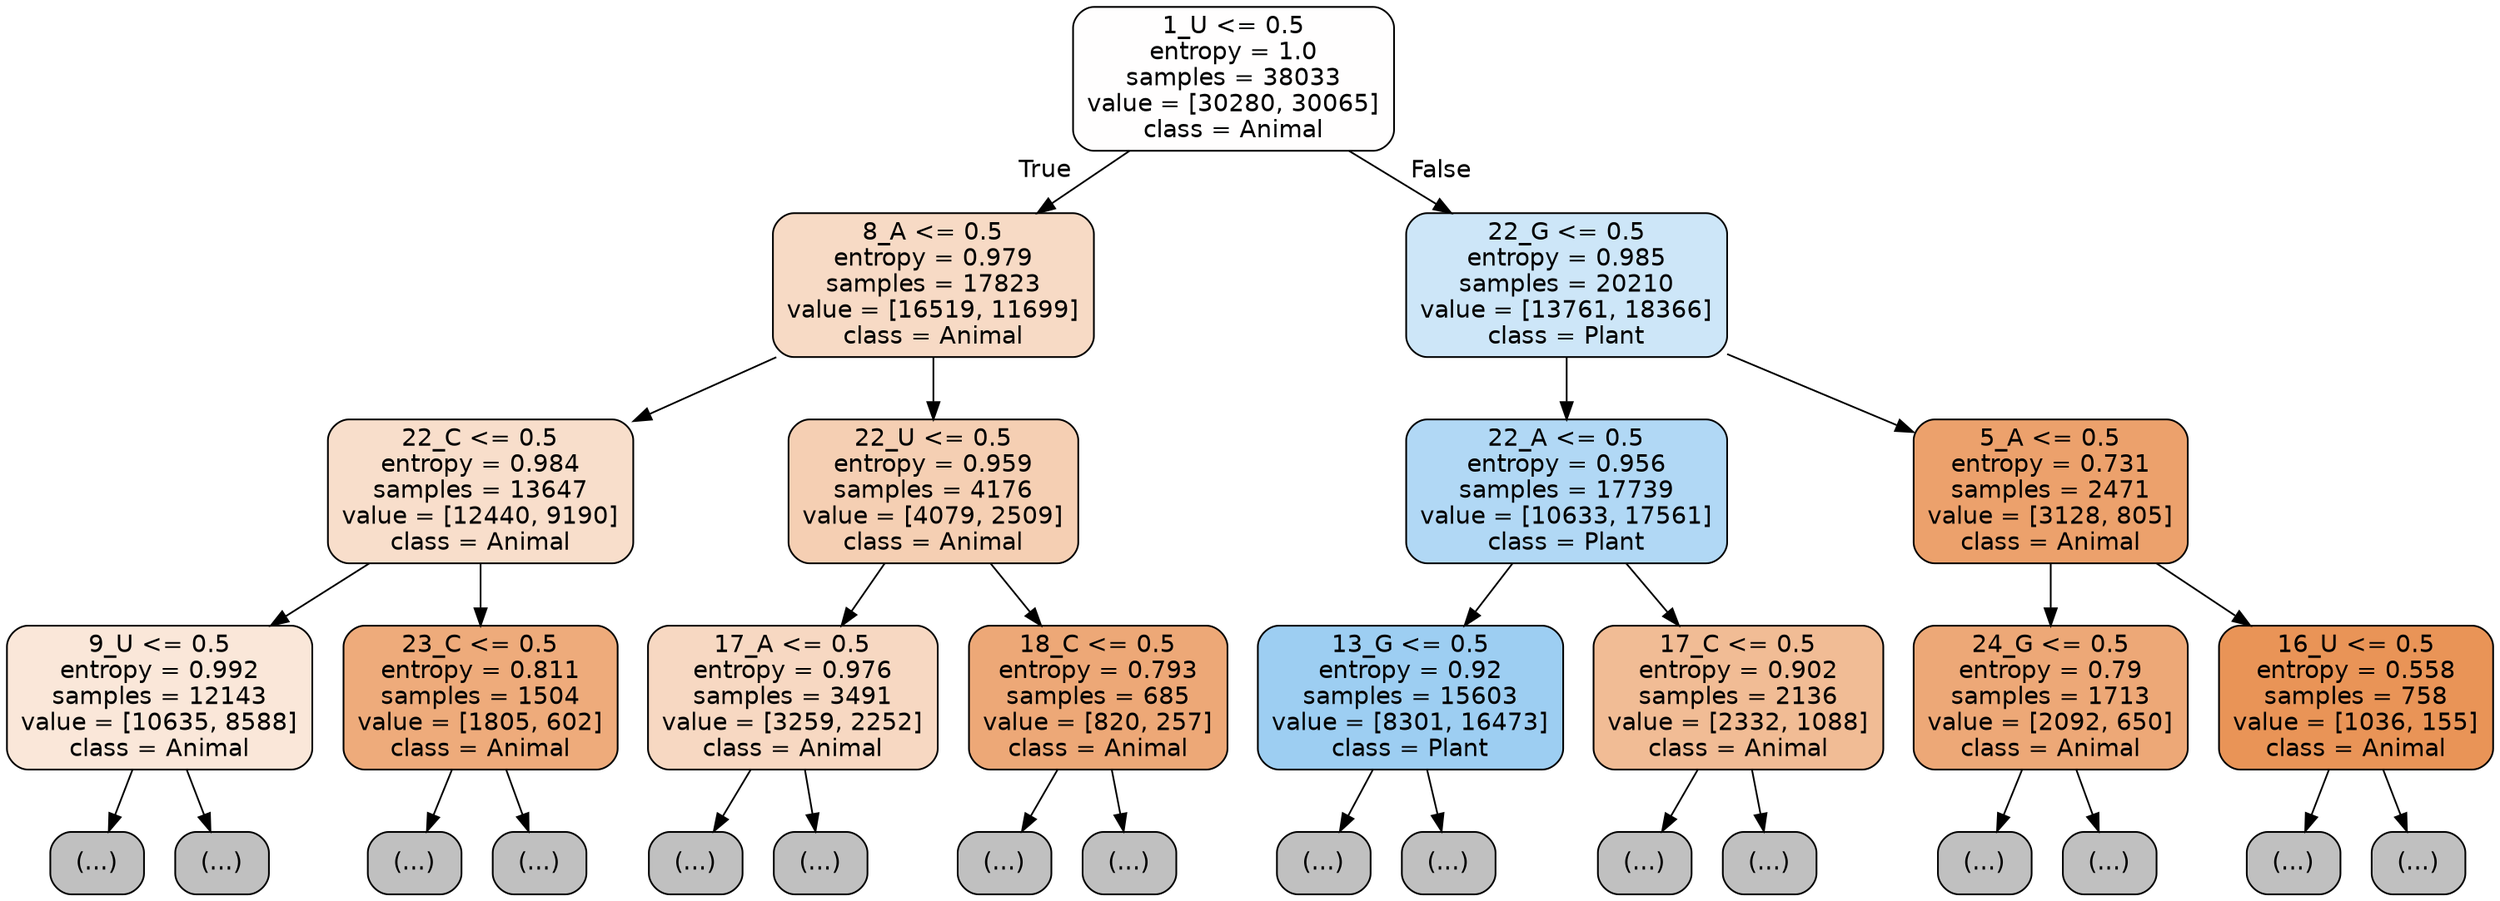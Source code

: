 digraph Tree {
node [shape=box, style="filled, rounded", color="black", fontname="helvetica"] ;
edge [fontname="helvetica"] ;
0 [label="1_U <= 0.5\nentropy = 1.0\nsamples = 38033\nvalue = [30280, 30065]\nclass = Animal", fillcolor="#fffefe"] ;
1 [label="8_A <= 0.5\nentropy = 0.979\nsamples = 17823\nvalue = [16519, 11699]\nclass = Animal", fillcolor="#f7dac5"] ;
0 -> 1 [labeldistance=2.5, labelangle=45, headlabel="True"] ;
2 [label="22_C <= 0.5\nentropy = 0.984\nsamples = 13647\nvalue = [12440, 9190]\nclass = Animal", fillcolor="#f8decb"] ;
1 -> 2 ;
3 [label="9_U <= 0.5\nentropy = 0.992\nsamples = 12143\nvalue = [10635, 8588]\nclass = Animal", fillcolor="#fae7d9"] ;
2 -> 3 ;
4 [label="(...)", fillcolor="#C0C0C0"] ;
3 -> 4 ;
4697 [label="(...)", fillcolor="#C0C0C0"] ;
3 -> 4697 ;
6602 [label="23_C <= 0.5\nentropy = 0.811\nsamples = 1504\nvalue = [1805, 602]\nclass = Animal", fillcolor="#eeab7b"] ;
2 -> 6602 ;
6603 [label="(...)", fillcolor="#C0C0C0"] ;
6602 -> 6603 ;
7284 [label="(...)", fillcolor="#C0C0C0"] ;
6602 -> 7284 ;
7367 [label="22_U <= 0.5\nentropy = 0.959\nsamples = 4176\nvalue = [4079, 2509]\nclass = Animal", fillcolor="#f5cfb3"] ;
1 -> 7367 ;
7368 [label="17_A <= 0.5\nentropy = 0.976\nsamples = 3491\nvalue = [3259, 2252]\nclass = Animal", fillcolor="#f7d8c2"] ;
7367 -> 7368 ;
7369 [label="(...)", fillcolor="#C0C0C0"] ;
7368 -> 7369 ;
8936 [label="(...)", fillcolor="#C0C0C0"] ;
7368 -> 8936 ;
9355 [label="18_C <= 0.5\nentropy = 0.793\nsamples = 685\nvalue = [820, 257]\nclass = Animal", fillcolor="#eda877"] ;
7367 -> 9355 ;
9356 [label="(...)", fillcolor="#C0C0C0"] ;
9355 -> 9356 ;
9583 [label="(...)", fillcolor="#C0C0C0"] ;
9355 -> 9583 ;
9642 [label="22_G <= 0.5\nentropy = 0.985\nsamples = 20210\nvalue = [13761, 18366]\nclass = Plant", fillcolor="#cde6f8"] ;
0 -> 9642 [labeldistance=2.5, labelangle=-45, headlabel="False"] ;
9643 [label="22_A <= 0.5\nentropy = 0.956\nsamples = 17739\nvalue = [10633, 17561]\nclass = Plant", fillcolor="#b1d8f5"] ;
9642 -> 9643 ;
9644 [label="13_G <= 0.5\nentropy = 0.92\nsamples = 15603\nvalue = [8301, 16473]\nclass = Plant", fillcolor="#9dcef2"] ;
9643 -> 9644 ;
9645 [label="(...)", fillcolor="#C0C0C0"] ;
9644 -> 9645 ;
13748 [label="(...)", fillcolor="#C0C0C0"] ;
9644 -> 13748 ;
15137 [label="17_C <= 0.5\nentropy = 0.902\nsamples = 2136\nvalue = [2332, 1088]\nclass = Animal", fillcolor="#f1bc95"] ;
9643 -> 15137 ;
15138 [label="(...)", fillcolor="#C0C0C0"] ;
15137 -> 15138 ;
15755 [label="(...)", fillcolor="#C0C0C0"] ;
15137 -> 15755 ;
15978 [label="5_A <= 0.5\nentropy = 0.731\nsamples = 2471\nvalue = [3128, 805]\nclass = Animal", fillcolor="#eca16c"] ;
9642 -> 15978 ;
15979 [label="24_G <= 0.5\nentropy = 0.79\nsamples = 1713\nvalue = [2092, 650]\nclass = Animal", fillcolor="#eda877"] ;
15978 -> 15979 ;
15980 [label="(...)", fillcolor="#C0C0C0"] ;
15979 -> 15980 ;
16569 [label="(...)", fillcolor="#C0C0C0"] ;
15979 -> 16569 ;
16598 [label="16_U <= 0.5\nentropy = 0.558\nsamples = 758\nvalue = [1036, 155]\nclass = Animal", fillcolor="#e99457"] ;
15978 -> 16598 ;
16599 [label="(...)", fillcolor="#C0C0C0"] ;
16598 -> 16599 ;
16746 [label="(...)", fillcolor="#C0C0C0"] ;
16598 -> 16746 ;
}